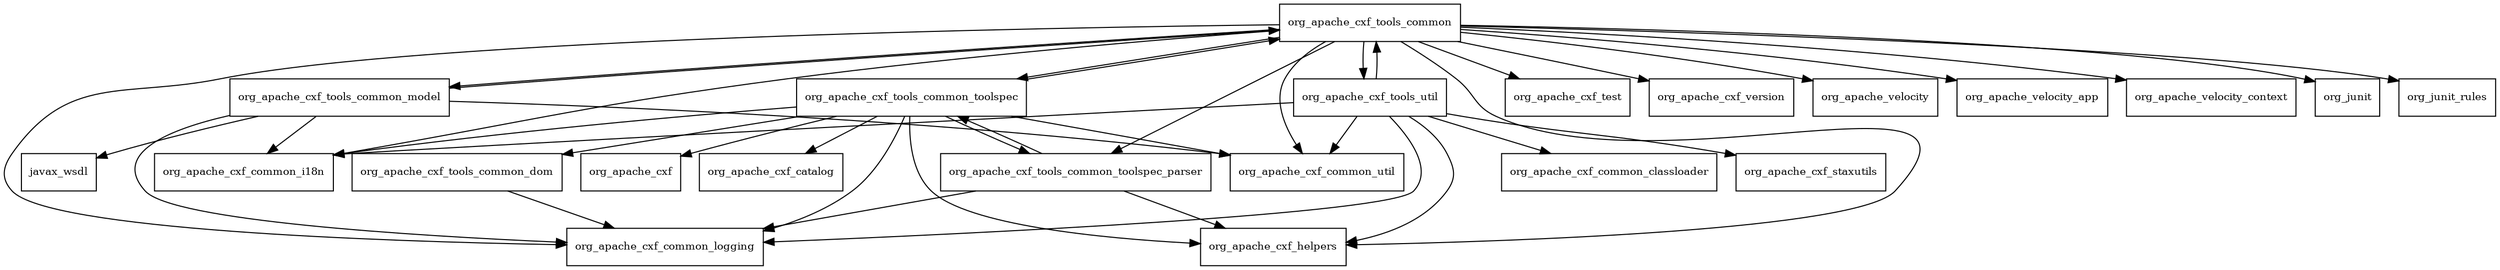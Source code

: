 digraph cxf_tools_common_2_7_11_redhat_3_package_dependencies {
  node [shape = box, fontsize=10.0];
  org_apache_cxf_tools_common -> org_apache_cxf_common_i18n;
  org_apache_cxf_tools_common -> org_apache_cxf_common_logging;
  org_apache_cxf_tools_common -> org_apache_cxf_common_util;
  org_apache_cxf_tools_common -> org_apache_cxf_helpers;
  org_apache_cxf_tools_common -> org_apache_cxf_test;
  org_apache_cxf_tools_common -> org_apache_cxf_tools_common_model;
  org_apache_cxf_tools_common -> org_apache_cxf_tools_common_toolspec;
  org_apache_cxf_tools_common -> org_apache_cxf_tools_common_toolspec_parser;
  org_apache_cxf_tools_common -> org_apache_cxf_tools_util;
  org_apache_cxf_tools_common -> org_apache_cxf_version;
  org_apache_cxf_tools_common -> org_apache_velocity;
  org_apache_cxf_tools_common -> org_apache_velocity_app;
  org_apache_cxf_tools_common -> org_apache_velocity_context;
  org_apache_cxf_tools_common -> org_junit;
  org_apache_cxf_tools_common -> org_junit_rules;
  org_apache_cxf_tools_common_dom -> org_apache_cxf_common_logging;
  org_apache_cxf_tools_common_model -> javax_wsdl;
  org_apache_cxf_tools_common_model -> org_apache_cxf_common_i18n;
  org_apache_cxf_tools_common_model -> org_apache_cxf_common_logging;
  org_apache_cxf_tools_common_model -> org_apache_cxf_common_util;
  org_apache_cxf_tools_common_model -> org_apache_cxf_tools_common;
  org_apache_cxf_tools_common_toolspec -> org_apache_cxf;
  org_apache_cxf_tools_common_toolspec -> org_apache_cxf_catalog;
  org_apache_cxf_tools_common_toolspec -> org_apache_cxf_common_i18n;
  org_apache_cxf_tools_common_toolspec -> org_apache_cxf_common_logging;
  org_apache_cxf_tools_common_toolspec -> org_apache_cxf_common_util;
  org_apache_cxf_tools_common_toolspec -> org_apache_cxf_helpers;
  org_apache_cxf_tools_common_toolspec -> org_apache_cxf_tools_common;
  org_apache_cxf_tools_common_toolspec -> org_apache_cxf_tools_common_dom;
  org_apache_cxf_tools_common_toolspec -> org_apache_cxf_tools_common_toolspec_parser;
  org_apache_cxf_tools_common_toolspec_parser -> org_apache_cxf_common_logging;
  org_apache_cxf_tools_common_toolspec_parser -> org_apache_cxf_helpers;
  org_apache_cxf_tools_common_toolspec_parser -> org_apache_cxf_tools_common_toolspec;
  org_apache_cxf_tools_util -> org_apache_cxf_common_classloader;
  org_apache_cxf_tools_util -> org_apache_cxf_common_i18n;
  org_apache_cxf_tools_util -> org_apache_cxf_common_logging;
  org_apache_cxf_tools_util -> org_apache_cxf_common_util;
  org_apache_cxf_tools_util -> org_apache_cxf_helpers;
  org_apache_cxf_tools_util -> org_apache_cxf_staxutils;
  org_apache_cxf_tools_util -> org_apache_cxf_tools_common;
}
